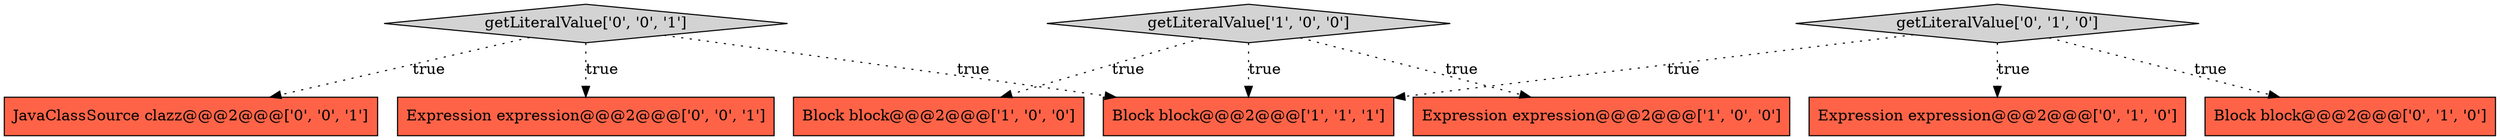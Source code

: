digraph {
7 [style = filled, label = "JavaClassSource clazz@@@2@@@['0', '0', '1']", fillcolor = tomato, shape = box image = "AAA0AAABBB3BBB"];
2 [style = filled, label = "Expression expression@@@2@@@['1', '0', '0']", fillcolor = tomato, shape = box image = "AAA0AAABBB1BBB"];
3 [style = filled, label = "Block block@@@2@@@['1', '1', '1']", fillcolor = tomato, shape = box image = "AAA0AAABBB1BBB"];
4 [style = filled, label = "Expression expression@@@2@@@['0', '1', '0']", fillcolor = tomato, shape = box image = "AAA0AAABBB2BBB"];
1 [style = filled, label = "getLiteralValue['1', '0', '0']", fillcolor = lightgray, shape = diamond image = "AAA0AAABBB1BBB"];
0 [style = filled, label = "Block block@@@2@@@['1', '0', '0']", fillcolor = tomato, shape = box image = "AAA0AAABBB1BBB"];
9 [style = filled, label = "Expression expression@@@2@@@['0', '0', '1']", fillcolor = tomato, shape = box image = "AAA0AAABBB3BBB"];
6 [style = filled, label = "Block block@@@2@@@['0', '1', '0']", fillcolor = tomato, shape = box image = "AAA0AAABBB2BBB"];
8 [style = filled, label = "getLiteralValue['0', '0', '1']", fillcolor = lightgray, shape = diamond image = "AAA0AAABBB3BBB"];
5 [style = filled, label = "getLiteralValue['0', '1', '0']", fillcolor = lightgray, shape = diamond image = "AAA0AAABBB2BBB"];
5->6 [style = dotted, label="true"];
8->7 [style = dotted, label="true"];
1->0 [style = dotted, label="true"];
8->9 [style = dotted, label="true"];
5->3 [style = dotted, label="true"];
1->2 [style = dotted, label="true"];
8->3 [style = dotted, label="true"];
5->4 [style = dotted, label="true"];
1->3 [style = dotted, label="true"];
}
